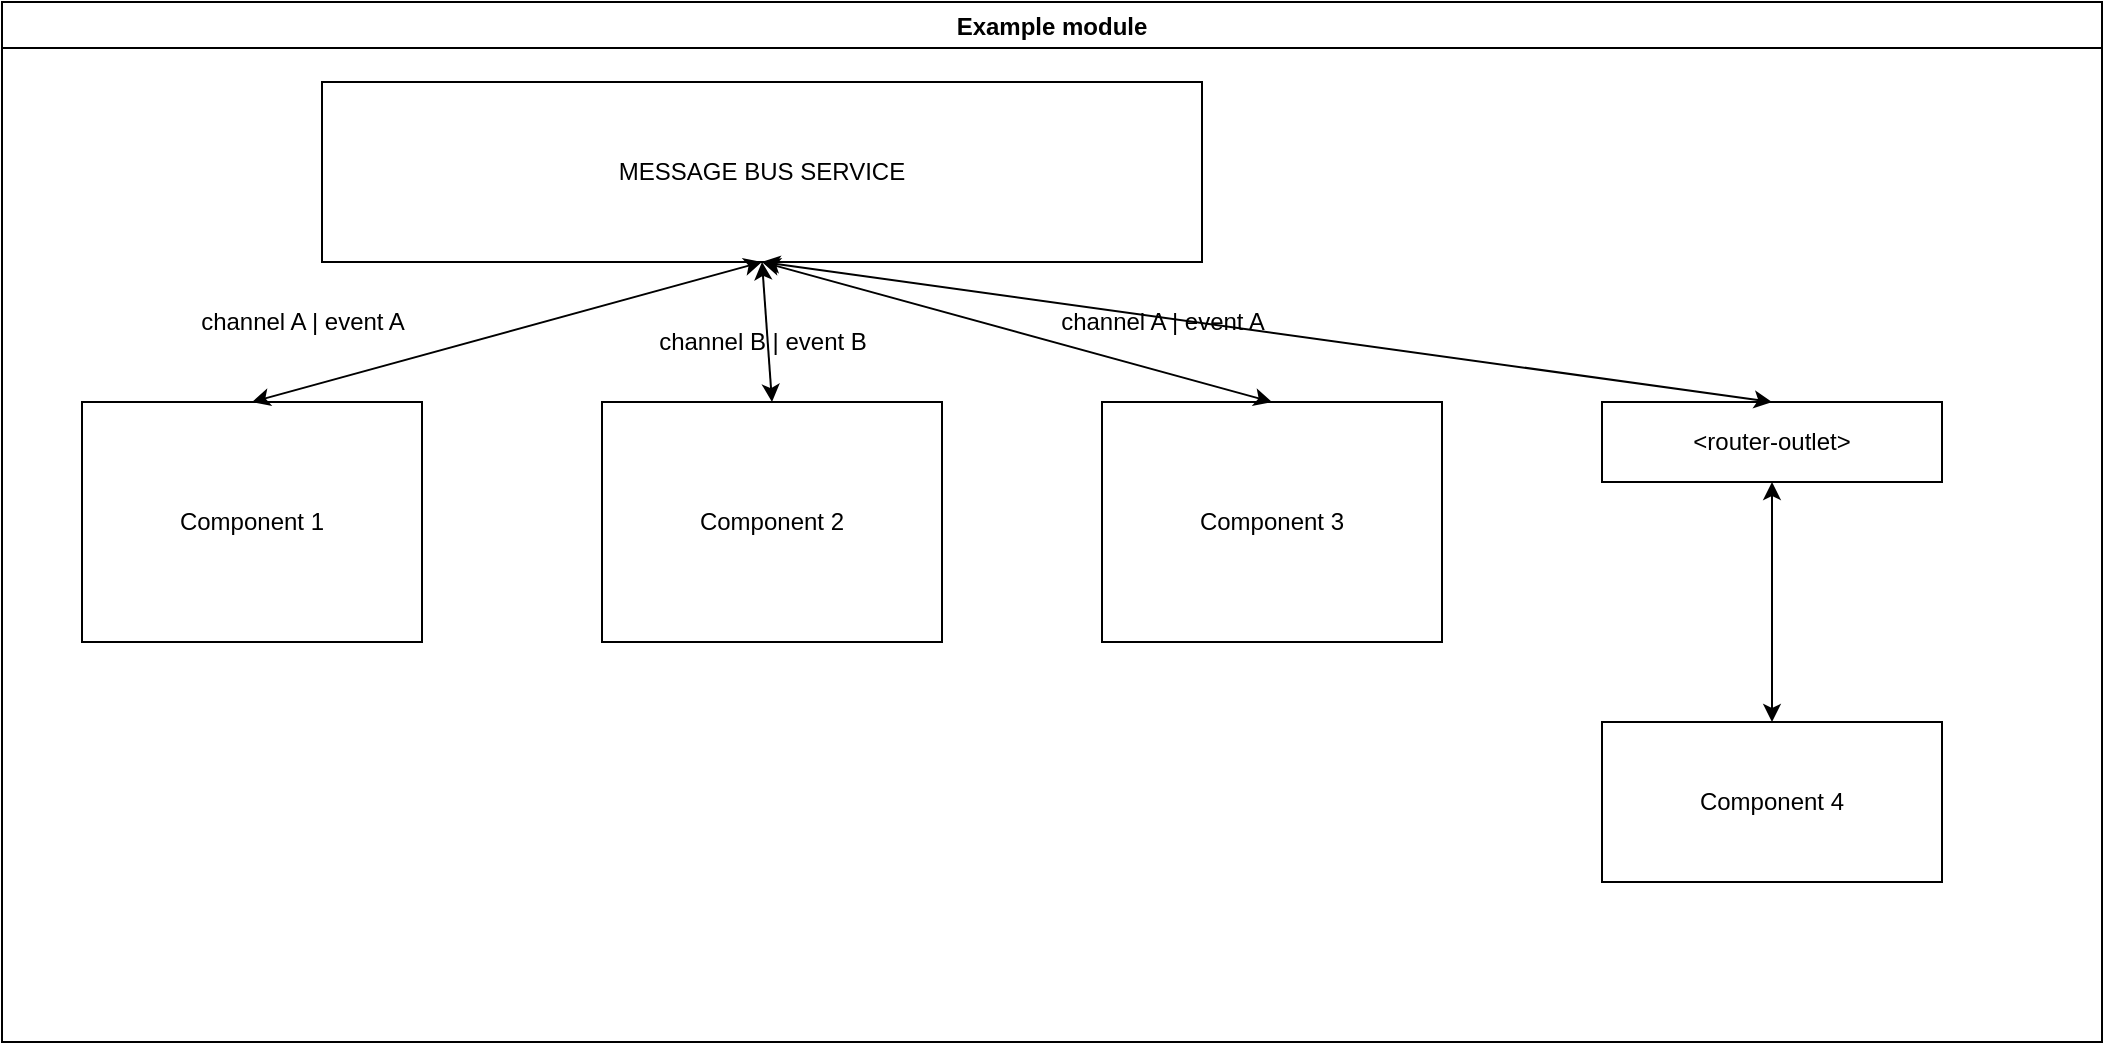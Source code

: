 <mxfile version="17.2.4" type="device" pages="2"><diagram id="y6LqpfbhE5uuaGEwsHTb" name="module-level-architecture"><mxGraphModel dx="2062" dy="1225" grid="1" gridSize="10" guides="1" tooltips="1" connect="1" arrows="1" fold="1" page="1" pageScale="1" pageWidth="850" pageHeight="1100" math="0" shadow="0"><root><mxCell id="0"/><mxCell id="1" parent="0"/><mxCell id="gAownoAfovmmjghpdAz2-2" value="Example module" style="swimlane;" vertex="1" parent="1"><mxGeometry x="40" y="240" width="1050" height="520" as="geometry"/></mxCell><mxCell id="gAownoAfovmmjghpdAz2-4" value="Component 1" style="rounded=0;whiteSpace=wrap;html=1;" vertex="1" parent="gAownoAfovmmjghpdAz2-2"><mxGeometry x="40" y="200" width="170" height="120" as="geometry"/></mxCell><mxCell id="gAownoAfovmmjghpdAz2-5" value="Component 2" style="rounded=0;whiteSpace=wrap;html=1;" vertex="1" parent="gAownoAfovmmjghpdAz2-2"><mxGeometry x="300" y="200" width="170" height="120" as="geometry"/></mxCell><mxCell id="gAownoAfovmmjghpdAz2-6" value="Component 3" style="rounded=0;whiteSpace=wrap;html=1;" vertex="1" parent="gAownoAfovmmjghpdAz2-2"><mxGeometry x="550" y="200" width="170" height="120" as="geometry"/></mxCell><mxCell id="gAownoAfovmmjghpdAz2-7" value="MESSAGE BUS SERVICE" style="rounded=0;whiteSpace=wrap;html=1;" vertex="1" parent="gAownoAfovmmjghpdAz2-2"><mxGeometry x="160" y="40" width="440" height="90" as="geometry"/></mxCell><mxCell id="gAownoAfovmmjghpdAz2-8" value="" style="endArrow=classic;startArrow=classic;html=1;rounded=0;exitX=0.5;exitY=0;exitDx=0;exitDy=0;entryX=0.5;entryY=1;entryDx=0;entryDy=0;" edge="1" parent="gAownoAfovmmjghpdAz2-2" source="gAownoAfovmmjghpdAz2-4" target="gAownoAfovmmjghpdAz2-7"><mxGeometry width="50" height="50" relative="1" as="geometry"><mxPoint x="360" y="410" as="sourcePoint"/><mxPoint x="410" y="360" as="targetPoint"/></mxGeometry></mxCell><mxCell id="gAownoAfovmmjghpdAz2-9" value="" style="endArrow=classic;startArrow=classic;html=1;rounded=0;exitX=0.5;exitY=0;exitDx=0;exitDy=0;entryX=0.5;entryY=1;entryDx=0;entryDy=0;" edge="1" parent="gAownoAfovmmjghpdAz2-2" source="gAownoAfovmmjghpdAz2-5" target="gAownoAfovmmjghpdAz2-7"><mxGeometry width="50" height="50" relative="1" as="geometry"><mxPoint x="135" y="210" as="sourcePoint"/><mxPoint x="390" y="140" as="targetPoint"/></mxGeometry></mxCell><mxCell id="gAownoAfovmmjghpdAz2-10" value="" style="endArrow=classic;startArrow=classic;html=1;rounded=0;exitX=0.5;exitY=0;exitDx=0;exitDy=0;entryX=0.5;entryY=1;entryDx=0;entryDy=0;" edge="1" parent="gAownoAfovmmjghpdAz2-2" source="gAownoAfovmmjghpdAz2-6" target="gAownoAfovmmjghpdAz2-7"><mxGeometry width="50" height="50" relative="1" as="geometry"><mxPoint x="395" y="210" as="sourcePoint"/><mxPoint x="390" y="140" as="targetPoint"/></mxGeometry></mxCell><mxCell id="gAownoAfovmmjghpdAz2-12" value="channel B | event B" style="text;html=1;align=center;verticalAlign=middle;resizable=0;points=[];autosize=1;strokeColor=none;fillColor=none;" vertex="1" parent="gAownoAfovmmjghpdAz2-2"><mxGeometry x="320" y="160" width="120" height="20" as="geometry"/></mxCell><mxCell id="gAownoAfovmmjghpdAz2-15" value="&amp;lt;router-outlet&amp;gt;" style="rounded=0;whiteSpace=wrap;html=1;" vertex="1" parent="gAownoAfovmmjghpdAz2-2"><mxGeometry x="800" y="200" width="170" height="40" as="geometry"/></mxCell><mxCell id="gAownoAfovmmjghpdAz2-16" value="" style="endArrow=classic;startArrow=classic;html=1;rounded=0;entryX=0.5;entryY=1;entryDx=0;entryDy=0;exitX=0.5;exitY=0;exitDx=0;exitDy=0;" edge="1" parent="gAownoAfovmmjghpdAz2-2" source="gAownoAfovmmjghpdAz2-15" target="gAownoAfovmmjghpdAz2-7"><mxGeometry width="50" height="50" relative="1" as="geometry"><mxPoint x="360" y="410" as="sourcePoint"/><mxPoint x="410" y="360" as="targetPoint"/></mxGeometry></mxCell><mxCell id="gAownoAfovmmjghpdAz2-17" value="Component 4" style="rounded=0;whiteSpace=wrap;html=1;" vertex="1" parent="gAownoAfovmmjghpdAz2-2"><mxGeometry x="800" y="360" width="170" height="80" as="geometry"/></mxCell><mxCell id="gAownoAfovmmjghpdAz2-19" value="" style="endArrow=classic;startArrow=classic;html=1;rounded=0;entryX=0.5;entryY=1;entryDx=0;entryDy=0;exitX=0.5;exitY=0;exitDx=0;exitDy=0;" edge="1" parent="gAownoAfovmmjghpdAz2-2" source="gAownoAfovmmjghpdAz2-17" target="gAownoAfovmmjghpdAz2-15"><mxGeometry width="50" height="50" relative="1" as="geometry"><mxPoint x="850" y="500" as="sourcePoint"/><mxPoint x="900" y="450" as="targetPoint"/></mxGeometry></mxCell><mxCell id="gAownoAfovmmjghpdAz2-11" value="channel A | event A" style="text;html=1;align=center;verticalAlign=middle;resizable=0;points=[];autosize=1;strokeColor=none;fillColor=none;" vertex="1" parent="1"><mxGeometry x="130" y="390" width="120" height="20" as="geometry"/></mxCell><mxCell id="gAownoAfovmmjghpdAz2-14" value="channel A | event A" style="text;html=1;align=center;verticalAlign=middle;resizable=0;points=[];autosize=1;strokeColor=none;fillColor=none;" vertex="1" parent="1"><mxGeometry x="560" y="390" width="120" height="20" as="geometry"/></mxCell></root></mxGraphModel></diagram><diagram id="MC3xGXsXc64kyPjPb_Ye" name="component-level"><mxGraphModel dx="2062" dy="1225" grid="1" gridSize="10" guides="1" tooltips="1" connect="1" arrows="1" fold="1" page="1" pageScale="1" pageWidth="850" pageHeight="1100" math="0" shadow="0"><root><mxCell id="0"/><mxCell id="1" parent="0"/><mxCell id="mpfP7NV_CjszdPxca2Ai-1" value="Example component" style="swimlane;fillColor=#d5e8d4;strokeColor=#82b366;" vertex="1" parent="1"><mxGeometry x="40" y="240" width="1120" height="960" as="geometry"/></mxCell><mxCell id="mpfP7NV_CjszdPxca2Ai-21" value="Level 01" style="swimlane;fillColor=#ffe6cc;strokeColor=#d79b00;" vertex="1" parent="mpfP7NV_CjszdPxca2Ai-1"><mxGeometry x="40" y="40" width="1040" height="880" as="geometry"/></mxCell><mxCell id="mpfP7NV_CjszdPxca2Ai-2" value="Component 1" style="rounded=0;whiteSpace=wrap;html=1;" vertex="1" parent="mpfP7NV_CjszdPxca2Ai-21"><mxGeometry x="40" y="120" width="170" height="80" as="geometry"/></mxCell><mxCell id="mpfP7NV_CjszdPxca2Ai-3" value="Component 2" style="rounded=0;whiteSpace=wrap;html=1;" vertex="1" parent="mpfP7NV_CjszdPxca2Ai-21"><mxGeometry x="310" y="120" width="170" height="80" as="geometry"/></mxCell><mxCell id="mpfP7NV_CjszdPxca2Ai-22" value="MESSAGE BUS SERVICE 01" style="rounded=0;whiteSpace=wrap;html=1;" vertex="1" parent="mpfP7NV_CjszdPxca2Ai-21"><mxGeometry x="160" y="40" width="200" height="40" as="geometry"/></mxCell><mxCell id="mpfP7NV_CjszdPxca2Ai-23" value="" style="endArrow=classic;startArrow=classic;html=1;rounded=0;entryX=0.5;entryY=1;entryDx=0;entryDy=0;exitX=0.5;exitY=0;exitDx=0;exitDy=0;" edge="1" parent="mpfP7NV_CjszdPxca2Ai-21" source="mpfP7NV_CjszdPxca2Ai-2" target="mpfP7NV_CjszdPxca2Ai-22"><mxGeometry width="50" height="50" relative="1" as="geometry"><mxPoint x="160" y="350" as="sourcePoint"/><mxPoint x="210" y="300" as="targetPoint"/></mxGeometry></mxCell><mxCell id="mpfP7NV_CjszdPxca2Ai-24" value="" style="endArrow=classic;startArrow=classic;html=1;rounded=0;entryX=0.5;entryY=0;entryDx=0;entryDy=0;exitX=0.5;exitY=1;exitDx=0;exitDy=0;" edge="1" parent="mpfP7NV_CjszdPxca2Ai-21" source="mpfP7NV_CjszdPxca2Ai-22" target="mpfP7NV_CjszdPxca2Ai-3"><mxGeometry width="50" height="50" relative="1" as="geometry"><mxPoint x="135" y="130" as="sourcePoint"/><mxPoint x="270" y="90" as="targetPoint"/></mxGeometry></mxCell><mxCell id="mpfP7NV_CjszdPxca2Ai-25" value="Level 02" style="swimlane;fillColor=#dae8fc;strokeColor=#6c8ebf;" vertex="1" parent="mpfP7NV_CjszdPxca2Ai-21"><mxGeometry x="40" y="240" width="960" height="600" as="geometry"/></mxCell><mxCell id="mpfP7NV_CjszdPxca2Ai-26" value="Component 1" style="rounded=0;whiteSpace=wrap;html=1;" vertex="1" parent="mpfP7NV_CjszdPxca2Ai-25"><mxGeometry x="40" y="120" width="170" height="80" as="geometry"/></mxCell><mxCell id="mpfP7NV_CjszdPxca2Ai-27" value="Component 2" style="rounded=0;whiteSpace=wrap;html=1;" vertex="1" parent="mpfP7NV_CjszdPxca2Ai-25"><mxGeometry x="310" y="120" width="170" height="80" as="geometry"/></mxCell><mxCell id="mpfP7NV_CjszdPxca2Ai-28" value="MESSAGE BUS SERVICE 02" style="rounded=0;whiteSpace=wrap;html=1;" vertex="1" parent="mpfP7NV_CjszdPxca2Ai-25"><mxGeometry x="160" y="40" width="200" height="40" as="geometry"/></mxCell><mxCell id="mpfP7NV_CjszdPxca2Ai-29" value="" style="endArrow=classic;startArrow=classic;html=1;rounded=0;entryX=0.5;entryY=1;entryDx=0;entryDy=0;exitX=0.5;exitY=0;exitDx=0;exitDy=0;" edge="1" parent="mpfP7NV_CjszdPxca2Ai-25" source="mpfP7NV_CjszdPxca2Ai-26" target="mpfP7NV_CjszdPxca2Ai-28"><mxGeometry width="50" height="50" relative="1" as="geometry"><mxPoint x="160" y="350" as="sourcePoint"/><mxPoint x="210" y="300" as="targetPoint"/></mxGeometry></mxCell><mxCell id="mpfP7NV_CjszdPxca2Ai-30" value="" style="endArrow=classic;startArrow=classic;html=1;rounded=0;entryX=0.5;entryY=0;entryDx=0;entryDy=0;exitX=0.5;exitY=1;exitDx=0;exitDy=0;" edge="1" parent="mpfP7NV_CjszdPxca2Ai-25" source="mpfP7NV_CjszdPxca2Ai-28" target="mpfP7NV_CjszdPxca2Ai-27"><mxGeometry width="50" height="50" relative="1" as="geometry"><mxPoint x="135" y="130" as="sourcePoint"/><mxPoint x="270" y="90" as="targetPoint"/></mxGeometry></mxCell><mxCell id="mpfP7NV_CjszdPxca2Ai-31" value="Level 02" style="swimlane;fillColor=#e1d5e7;strokeColor=#9673a6;" vertex="1" parent="mpfP7NV_CjszdPxca2Ai-25"><mxGeometry x="40" y="240" width="880" height="320" as="geometry"/></mxCell><mxCell id="mpfP7NV_CjszdPxca2Ai-32" value="Component 1" style="rounded=0;whiteSpace=wrap;html=1;" vertex="1" parent="mpfP7NV_CjszdPxca2Ai-31"><mxGeometry x="40" y="120" width="170" height="80" as="geometry"/></mxCell><mxCell id="mpfP7NV_CjszdPxca2Ai-33" value="Component 2" style="rounded=0;whiteSpace=wrap;html=1;" vertex="1" parent="mpfP7NV_CjszdPxca2Ai-31"><mxGeometry x="310" y="120" width="170" height="80" as="geometry"/></mxCell><mxCell id="mpfP7NV_CjszdPxca2Ai-34" value="MESSAGE BUS SERVICE 02" style="rounded=0;whiteSpace=wrap;html=1;" vertex="1" parent="mpfP7NV_CjszdPxca2Ai-31"><mxGeometry x="160" y="40" width="200" height="40" as="geometry"/></mxCell><mxCell id="mpfP7NV_CjszdPxca2Ai-35" value="" style="endArrow=classic;startArrow=classic;html=1;rounded=0;entryX=0.5;entryY=1;entryDx=0;entryDy=0;exitX=0.5;exitY=0;exitDx=0;exitDy=0;" edge="1" parent="mpfP7NV_CjszdPxca2Ai-31" source="mpfP7NV_CjszdPxca2Ai-32" target="mpfP7NV_CjszdPxca2Ai-34"><mxGeometry width="50" height="50" relative="1" as="geometry"><mxPoint x="160" y="350" as="sourcePoint"/><mxPoint x="210" y="300" as="targetPoint"/></mxGeometry></mxCell><mxCell id="mpfP7NV_CjszdPxca2Ai-36" value="" style="endArrow=classic;startArrow=classic;html=1;rounded=0;entryX=0.5;entryY=0;entryDx=0;entryDy=0;exitX=0.5;exitY=1;exitDx=0;exitDy=0;" edge="1" parent="mpfP7NV_CjszdPxca2Ai-31" source="mpfP7NV_CjszdPxca2Ai-34" target="mpfP7NV_CjszdPxca2Ai-33"><mxGeometry width="50" height="50" relative="1" as="geometry"><mxPoint x="135" y="130" as="sourcePoint"/><mxPoint x="270" y="90" as="targetPoint"/></mxGeometry></mxCell><mxCell id="mpfP7NV_CjszdPxca2Ai-37" value="router-outlet" style="rounded=0;whiteSpace=wrap;html=1;" vertex="1" parent="mpfP7NV_CjszdPxca2Ai-31"><mxGeometry x="560" y="120" width="170" height="50" as="geometry"/></mxCell><mxCell id="mpfP7NV_CjszdPxca2Ai-38" value="" style="endArrow=classic;startArrow=classic;html=1;rounded=0;exitX=0.5;exitY=1;exitDx=0;exitDy=0;entryX=0.5;entryY=0;entryDx=0;entryDy=0;" edge="1" parent="mpfP7NV_CjszdPxca2Ai-31" source="mpfP7NV_CjszdPxca2Ai-34" target="mpfP7NV_CjszdPxca2Ai-37"><mxGeometry width="50" height="50" relative="1" as="geometry"><mxPoint x="1000" y="320" as="sourcePoint"/><mxPoint x="1050" y="270" as="targetPoint"/></mxGeometry></mxCell><mxCell id="mpfP7NV_CjszdPxca2Ai-4" value="Component 3" style="rounded=0;whiteSpace=wrap;html=1;" vertex="1" parent="mpfP7NV_CjszdPxca2Ai-31"><mxGeometry x="560" y="240" width="170" height="40" as="geometry"/></mxCell><mxCell id="mpfP7NV_CjszdPxca2Ai-39" value="" style="endArrow=classic;startArrow=classic;html=1;rounded=0;exitX=0.5;exitY=0;exitDx=0;exitDy=0;entryX=0.5;entryY=1;entryDx=0;entryDy=0;" edge="1" parent="mpfP7NV_CjszdPxca2Ai-31" source="mpfP7NV_CjszdPxca2Ai-4" target="mpfP7NV_CjszdPxca2Ai-37"><mxGeometry width="50" height="50" relative="1" as="geometry"><mxPoint x="1000" y="250" as="sourcePoint"/><mxPoint x="1050" y="200" as="targetPoint"/></mxGeometry></mxCell></root></mxGraphModel></diagram></mxfile>